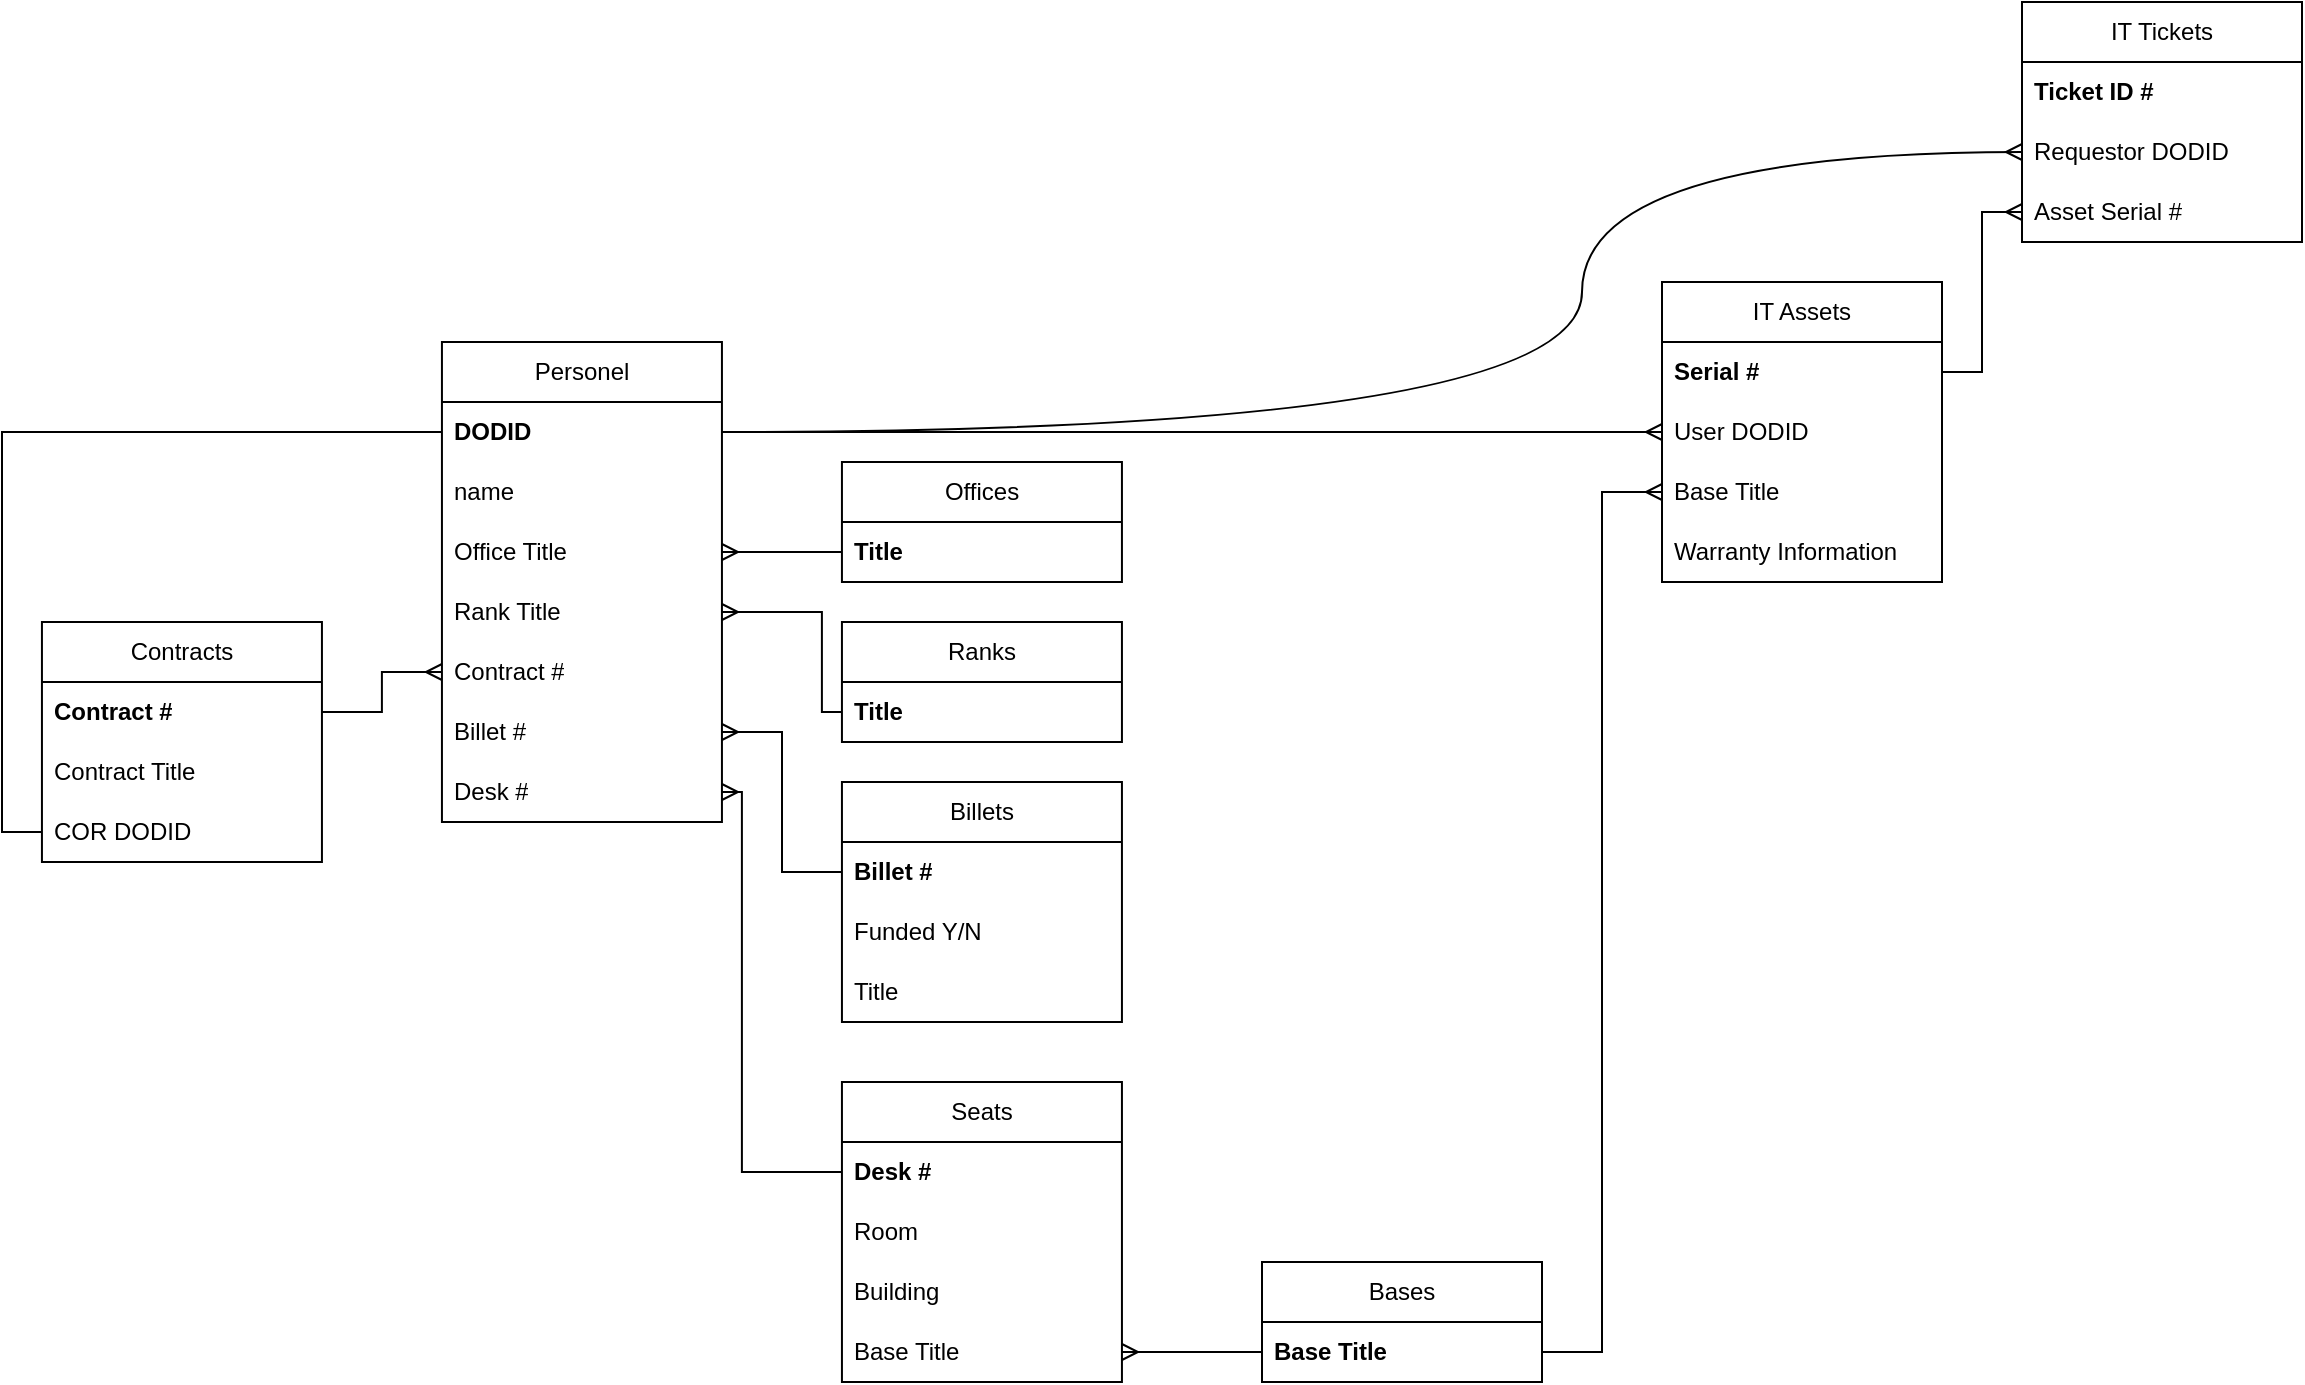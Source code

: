<mxfile version="24.7.7">
  <diagram id="C5RBs43oDa-KdzZeNtuy" name="Page-1">
    <mxGraphModel dx="1906" dy="705" grid="1" gridSize="10" guides="1" tooltips="1" connect="1" arrows="1" fold="1" page="1" pageScale="1" pageWidth="827" pageHeight="1169" math="0" shadow="0">
      <root>
        <mxCell id="WIyWlLk6GJQsqaUBKTNV-0" />
        <mxCell id="WIyWlLk6GJQsqaUBKTNV-1" parent="WIyWlLk6GJQsqaUBKTNV-0" />
        <mxCell id="vUlH6Vl6wth67uqRiwSG-0" value="Personel" style="swimlane;fontStyle=0;childLayout=stackLayout;horizontal=1;startSize=30;horizontalStack=0;resizeParent=1;resizeParentMax=0;resizeLast=0;collapsible=1;marginBottom=0;whiteSpace=wrap;html=1;" parent="WIyWlLk6GJQsqaUBKTNV-1" vertex="1">
          <mxGeometry x="349.97" y="300" width="140" height="240" as="geometry" />
        </mxCell>
        <mxCell id="vUlH6Vl6wth67uqRiwSG-1" value="DODID" style="text;strokeColor=none;fillColor=none;align=left;verticalAlign=middle;spacingLeft=4;spacingRight=4;overflow=hidden;points=[[0,0.5],[1,0.5]];portConstraint=eastwest;rotatable=0;whiteSpace=wrap;html=1;fontStyle=1" parent="vUlH6Vl6wth67uqRiwSG-0" vertex="1">
          <mxGeometry y="30" width="140" height="30" as="geometry" />
        </mxCell>
        <mxCell id="vUlH6Vl6wth67uqRiwSG-2" value="name" style="text;strokeColor=none;fillColor=none;align=left;verticalAlign=middle;spacingLeft=4;spacingRight=4;overflow=hidden;points=[[0,0.5],[1,0.5]];portConstraint=eastwest;rotatable=0;whiteSpace=wrap;html=1;" parent="vUlH6Vl6wth67uqRiwSG-0" vertex="1">
          <mxGeometry y="60" width="140" height="30" as="geometry" />
        </mxCell>
        <mxCell id="vUlH6Vl6wth67uqRiwSG-4" value="Office Title" style="text;strokeColor=none;fillColor=none;align=left;verticalAlign=middle;spacingLeft=4;spacingRight=4;overflow=hidden;points=[[0,0.5],[1,0.5]];portConstraint=eastwest;rotatable=0;whiteSpace=wrap;html=1;" parent="vUlH6Vl6wth67uqRiwSG-0" vertex="1">
          <mxGeometry y="90" width="140" height="30" as="geometry" />
        </mxCell>
        <mxCell id="vUlH6Vl6wth67uqRiwSG-6" value="Rank Title" style="text;strokeColor=none;fillColor=none;align=left;verticalAlign=middle;spacingLeft=4;spacingRight=4;overflow=hidden;points=[[0,0.5],[1,0.5]];portConstraint=eastwest;rotatable=0;whiteSpace=wrap;html=1;" parent="vUlH6Vl6wth67uqRiwSG-0" vertex="1">
          <mxGeometry y="120" width="140" height="30" as="geometry" />
        </mxCell>
        <mxCell id="RHlTA52gD5KvDwEc1gdc-13" value="Contract #" style="text;strokeColor=none;fillColor=none;align=left;verticalAlign=middle;spacingLeft=4;spacingRight=4;overflow=hidden;points=[[0,0.5],[1,0.5]];portConstraint=eastwest;rotatable=0;whiteSpace=wrap;html=1;" vertex="1" parent="vUlH6Vl6wth67uqRiwSG-0">
          <mxGeometry y="150" width="140" height="30" as="geometry" />
        </mxCell>
        <mxCell id="RHlTA52gD5KvDwEc1gdc-14" value="Billet #" style="text;strokeColor=none;fillColor=none;align=left;verticalAlign=middle;spacingLeft=4;spacingRight=4;overflow=hidden;points=[[0,0.5],[1,0.5]];portConstraint=eastwest;rotatable=0;whiteSpace=wrap;html=1;" vertex="1" parent="vUlH6Vl6wth67uqRiwSG-0">
          <mxGeometry y="180" width="140" height="30" as="geometry" />
        </mxCell>
        <mxCell id="RHlTA52gD5KvDwEc1gdc-16" value="Desk #" style="text;strokeColor=none;fillColor=none;align=left;verticalAlign=middle;spacingLeft=4;spacingRight=4;overflow=hidden;points=[[0,0.5],[1,0.5]];portConstraint=eastwest;rotatable=0;whiteSpace=wrap;html=1;" vertex="1" parent="vUlH6Vl6wth67uqRiwSG-0">
          <mxGeometry y="210" width="140" height="30" as="geometry" />
        </mxCell>
        <mxCell id="vUlH6Vl6wth67uqRiwSG-7" value="Seats" style="swimlane;fontStyle=0;childLayout=stackLayout;horizontal=1;startSize=30;horizontalStack=0;resizeParent=1;resizeParentMax=0;resizeLast=0;collapsible=1;marginBottom=0;whiteSpace=wrap;html=1;" parent="WIyWlLk6GJQsqaUBKTNV-1" vertex="1">
          <mxGeometry x="549.97" y="670" width="140" height="150" as="geometry">
            <mxRectangle x="400" y="300" width="80" height="30" as="alternateBounds" />
          </mxGeometry>
        </mxCell>
        <mxCell id="vUlH6Vl6wth67uqRiwSG-8" value="Desk #" style="text;strokeColor=none;fillColor=none;align=left;verticalAlign=middle;spacingLeft=4;spacingRight=4;overflow=hidden;points=[[0,0.5],[1,0.5]];portConstraint=eastwest;rotatable=0;whiteSpace=wrap;html=1;fontStyle=1" parent="vUlH6Vl6wth67uqRiwSG-7" vertex="1">
          <mxGeometry y="30" width="140" height="30" as="geometry" />
        </mxCell>
        <mxCell id="vUlH6Vl6wth67uqRiwSG-10" value="Room" style="text;strokeColor=none;fillColor=none;align=left;verticalAlign=middle;spacingLeft=4;spacingRight=4;overflow=hidden;points=[[0,0.5],[1,0.5]];portConstraint=eastwest;rotatable=0;whiteSpace=wrap;html=1;" parent="vUlH6Vl6wth67uqRiwSG-7" vertex="1">
          <mxGeometry y="60" width="140" height="30" as="geometry" />
        </mxCell>
        <mxCell id="vUlH6Vl6wth67uqRiwSG-11" value="Building" style="text;strokeColor=none;fillColor=none;align=left;verticalAlign=middle;spacingLeft=4;spacingRight=4;overflow=hidden;points=[[0,0.5],[1,0.5]];portConstraint=eastwest;rotatable=0;whiteSpace=wrap;html=1;" parent="vUlH6Vl6wth67uqRiwSG-7" vertex="1">
          <mxGeometry y="90" width="140" height="30" as="geometry" />
        </mxCell>
        <mxCell id="vUlH6Vl6wth67uqRiwSG-14" value="Base Title" style="text;strokeColor=none;fillColor=none;align=left;verticalAlign=middle;spacingLeft=4;spacingRight=4;overflow=hidden;points=[[0,0.5],[1,0.5]];portConstraint=eastwest;rotatable=0;whiteSpace=wrap;html=1;" parent="vUlH6Vl6wth67uqRiwSG-7" vertex="1">
          <mxGeometry y="120" width="140" height="30" as="geometry" />
        </mxCell>
        <mxCell id="vUlH6Vl6wth67uqRiwSG-16" value="IT Assets" style="swimlane;fontStyle=0;childLayout=stackLayout;horizontal=1;startSize=30;horizontalStack=0;resizeParent=1;resizeParentMax=0;resizeLast=0;collapsible=1;marginBottom=0;whiteSpace=wrap;html=1;" parent="WIyWlLk6GJQsqaUBKTNV-1" vertex="1">
          <mxGeometry x="960" y="270" width="140" height="150" as="geometry" />
        </mxCell>
        <mxCell id="vUlH6Vl6wth67uqRiwSG-17" value="Serial #" style="text;align=left;verticalAlign=middle;spacingLeft=4;spacingRight=4;overflow=hidden;points=[[0,0.5],[1,0.5]];portConstraint=eastwest;rotatable=0;whiteSpace=wrap;html=1;shadow=0;fontStyle=1" parent="vUlH6Vl6wth67uqRiwSG-16" vertex="1">
          <mxGeometry y="30" width="140" height="30" as="geometry" />
        </mxCell>
        <mxCell id="vUlH6Vl6wth67uqRiwSG-18" value="User DODID" style="text;strokeColor=none;fillColor=none;align=left;verticalAlign=middle;spacingLeft=4;spacingRight=4;overflow=hidden;points=[[0,0.5],[1,0.5]];portConstraint=eastwest;rotatable=0;whiteSpace=wrap;html=1;" parent="vUlH6Vl6wth67uqRiwSG-16" vertex="1">
          <mxGeometry y="60" width="140" height="30" as="geometry" />
        </mxCell>
        <mxCell id="vUlH6Vl6wth67uqRiwSG-19" value="Base Title" style="text;strokeColor=none;fillColor=none;align=left;verticalAlign=middle;spacingLeft=4;spacingRight=4;overflow=hidden;points=[[0,0.5],[1,0.5]];portConstraint=eastwest;rotatable=0;whiteSpace=wrap;html=1;" parent="vUlH6Vl6wth67uqRiwSG-16" vertex="1">
          <mxGeometry y="90" width="140" height="30" as="geometry" />
        </mxCell>
        <mxCell id="RHlTA52gD5KvDwEc1gdc-46" value="Warranty Information" style="text;strokeColor=none;fillColor=none;align=left;verticalAlign=middle;spacingLeft=4;spacingRight=4;overflow=hidden;points=[[0,0.5],[1,0.5]];portConstraint=eastwest;rotatable=0;whiteSpace=wrap;html=1;" vertex="1" parent="vUlH6Vl6wth67uqRiwSG-16">
          <mxGeometry y="120" width="140" height="30" as="geometry" />
        </mxCell>
        <mxCell id="RHlTA52gD5KvDwEc1gdc-0" value="Billets" style="swimlane;fontStyle=0;childLayout=stackLayout;horizontal=1;startSize=30;horizontalStack=0;resizeParent=1;resizeParentMax=0;resizeLast=0;collapsible=1;marginBottom=0;whiteSpace=wrap;html=1;" vertex="1" parent="WIyWlLk6GJQsqaUBKTNV-1">
          <mxGeometry x="549.97" y="520" width="140" height="120" as="geometry" />
        </mxCell>
        <mxCell id="RHlTA52gD5KvDwEc1gdc-1" value="Billet #" style="text;strokeColor=none;fillColor=none;align=left;verticalAlign=middle;spacingLeft=4;spacingRight=4;overflow=hidden;points=[[0,0.5],[1,0.5]];portConstraint=eastwest;rotatable=0;whiteSpace=wrap;html=1;fontStyle=1" vertex="1" parent="RHlTA52gD5KvDwEc1gdc-0">
          <mxGeometry y="30" width="140" height="30" as="geometry" />
        </mxCell>
        <mxCell id="RHlTA52gD5KvDwEc1gdc-2" value="Funded Y/N" style="text;strokeColor=none;fillColor=none;align=left;verticalAlign=middle;spacingLeft=4;spacingRight=4;overflow=hidden;points=[[0,0.5],[1,0.5]];portConstraint=eastwest;rotatable=0;whiteSpace=wrap;html=1;" vertex="1" parent="RHlTA52gD5KvDwEc1gdc-0">
          <mxGeometry y="60" width="140" height="30" as="geometry" />
        </mxCell>
        <mxCell id="RHlTA52gD5KvDwEc1gdc-3" value="Title" style="text;strokeColor=none;fillColor=none;align=left;verticalAlign=middle;spacingLeft=4;spacingRight=4;overflow=hidden;points=[[0,0.5],[1,0.5]];portConstraint=eastwest;rotatable=0;whiteSpace=wrap;html=1;" vertex="1" parent="RHlTA52gD5KvDwEc1gdc-0">
          <mxGeometry y="90" width="140" height="30" as="geometry" />
        </mxCell>
        <mxCell id="RHlTA52gD5KvDwEc1gdc-7" value="Contracts" style="swimlane;fontStyle=0;childLayout=stackLayout;horizontal=1;startSize=30;horizontalStack=0;resizeParent=1;resizeParentMax=0;resizeLast=0;collapsible=1;marginBottom=0;whiteSpace=wrap;html=1;" vertex="1" parent="WIyWlLk6GJQsqaUBKTNV-1">
          <mxGeometry x="149.97" y="440" width="140" height="120" as="geometry" />
        </mxCell>
        <mxCell id="RHlTA52gD5KvDwEc1gdc-8" value="Contract #" style="text;strokeColor=none;fillColor=none;align=left;verticalAlign=middle;spacingLeft=4;spacingRight=4;overflow=hidden;points=[[0,0.5],[1,0.5]];portConstraint=eastwest;rotatable=0;whiteSpace=wrap;html=1;fontStyle=1" vertex="1" parent="RHlTA52gD5KvDwEc1gdc-7">
          <mxGeometry y="30" width="140" height="30" as="geometry" />
        </mxCell>
        <mxCell id="RHlTA52gD5KvDwEc1gdc-9" value="Contract Title" style="text;strokeColor=none;fillColor=none;align=left;verticalAlign=middle;spacingLeft=4;spacingRight=4;overflow=hidden;points=[[0,0.5],[1,0.5]];portConstraint=eastwest;rotatable=0;whiteSpace=wrap;html=1;" vertex="1" parent="RHlTA52gD5KvDwEc1gdc-7">
          <mxGeometry y="60" width="140" height="30" as="geometry" />
        </mxCell>
        <mxCell id="RHlTA52gD5KvDwEc1gdc-23" value="COR DODID" style="text;strokeColor=none;fillColor=none;align=left;verticalAlign=middle;spacingLeft=4;spacingRight=4;overflow=hidden;points=[[0,0.5],[1,0.5]];portConstraint=eastwest;rotatable=0;whiteSpace=wrap;html=1;" vertex="1" parent="RHlTA52gD5KvDwEc1gdc-7">
          <mxGeometry y="90" width="140" height="30" as="geometry" />
        </mxCell>
        <mxCell id="RHlTA52gD5KvDwEc1gdc-15" value="" style="endArrow=none;html=1;rounded=0;entryX=1;entryY=0.5;entryDx=0;entryDy=0;edgeStyle=orthogonalEdgeStyle;startArrow=ERmany;startFill=0;endFill=0;exitX=0;exitY=0.5;exitDx=0;exitDy=0;" edge="1" parent="WIyWlLk6GJQsqaUBKTNV-1" source="RHlTA52gD5KvDwEc1gdc-13" target="RHlTA52gD5KvDwEc1gdc-8">
          <mxGeometry width="50" height="50" relative="1" as="geometry">
            <mxPoint x="269.97" y="505" as="sourcePoint" />
            <mxPoint x="349.97" y="765" as="targetPoint" />
            <Array as="points">
              <mxPoint x="319.97" y="465" />
              <mxPoint x="319.97" y="485" />
            </Array>
          </mxGeometry>
        </mxCell>
        <mxCell id="RHlTA52gD5KvDwEc1gdc-24" style="edgeStyle=orthogonalEdgeStyle;rounded=0;orthogonalLoop=1;jettySize=auto;html=1;entryX=0;entryY=0.5;entryDx=0;entryDy=0;endArrow=none;endFill=0;exitX=0;exitY=0.5;exitDx=0;exitDy=0;" edge="1" parent="WIyWlLk6GJQsqaUBKTNV-1" source="RHlTA52gD5KvDwEc1gdc-23" target="vUlH6Vl6wth67uqRiwSG-1">
          <mxGeometry relative="1" as="geometry" />
        </mxCell>
        <mxCell id="RHlTA52gD5KvDwEc1gdc-25" value="Offices" style="swimlane;fontStyle=0;childLayout=stackLayout;horizontal=1;startSize=30;horizontalStack=0;resizeParent=1;resizeParentMax=0;resizeLast=0;collapsible=1;marginBottom=0;whiteSpace=wrap;html=1;" vertex="1" parent="WIyWlLk6GJQsqaUBKTNV-1">
          <mxGeometry x="549.97" y="360" width="140" height="60" as="geometry" />
        </mxCell>
        <mxCell id="RHlTA52gD5KvDwEc1gdc-26" value="Title" style="text;strokeColor=none;fillColor=none;align=left;verticalAlign=middle;spacingLeft=4;spacingRight=4;overflow=hidden;points=[[0,0.5],[1,0.5]];portConstraint=eastwest;rotatable=0;whiteSpace=wrap;html=1;fontStyle=1" vertex="1" parent="RHlTA52gD5KvDwEc1gdc-25">
          <mxGeometry y="30" width="140" height="30" as="geometry" />
        </mxCell>
        <mxCell id="RHlTA52gD5KvDwEc1gdc-29" style="edgeStyle=orthogonalEdgeStyle;rounded=0;orthogonalLoop=1;jettySize=auto;html=1;entryX=0;entryY=0.5;entryDx=0;entryDy=0;endArrow=none;endFill=0;exitX=1;exitY=0.5;exitDx=0;exitDy=0;startArrow=ERmany;startFill=0;" edge="1" parent="WIyWlLk6GJQsqaUBKTNV-1" source="vUlH6Vl6wth67uqRiwSG-4" target="RHlTA52gD5KvDwEc1gdc-26">
          <mxGeometry relative="1" as="geometry" />
        </mxCell>
        <mxCell id="RHlTA52gD5KvDwEc1gdc-31" value="Ranks" style="swimlane;fontStyle=0;childLayout=stackLayout;horizontal=1;startSize=30;horizontalStack=0;resizeParent=1;resizeParentMax=0;resizeLast=0;collapsible=1;marginBottom=0;whiteSpace=wrap;html=1;" vertex="1" parent="WIyWlLk6GJQsqaUBKTNV-1">
          <mxGeometry x="549.97" y="440" width="140" height="60" as="geometry" />
        </mxCell>
        <mxCell id="RHlTA52gD5KvDwEc1gdc-32" value="Title" style="text;strokeColor=none;fillColor=none;align=left;verticalAlign=middle;spacingLeft=4;spacingRight=4;overflow=hidden;points=[[0,0.5],[1,0.5]];portConstraint=eastwest;rotatable=0;whiteSpace=wrap;html=1;fontStyle=1" vertex="1" parent="RHlTA52gD5KvDwEc1gdc-31">
          <mxGeometry y="30" width="140" height="30" as="geometry" />
        </mxCell>
        <mxCell id="RHlTA52gD5KvDwEc1gdc-33" style="edgeStyle=orthogonalEdgeStyle;rounded=0;orthogonalLoop=1;jettySize=auto;html=1;exitX=1;exitY=0.5;exitDx=0;exitDy=0;entryX=0;entryY=0.5;entryDx=0;entryDy=0;endArrow=none;endFill=0;startArrow=ERmany;startFill=0;" edge="1" parent="WIyWlLk6GJQsqaUBKTNV-1" source="vUlH6Vl6wth67uqRiwSG-6" target="RHlTA52gD5KvDwEc1gdc-32">
          <mxGeometry relative="1" as="geometry">
            <Array as="points">
              <mxPoint x="539.97" y="435" />
              <mxPoint x="539.97" y="485" />
            </Array>
          </mxGeometry>
        </mxCell>
        <mxCell id="RHlTA52gD5KvDwEc1gdc-37" style="edgeStyle=orthogonalEdgeStyle;rounded=0;orthogonalLoop=1;jettySize=auto;html=1;startArrow=ERmany;startFill=0;endArrow=none;endFill=0;" edge="1" parent="WIyWlLk6GJQsqaUBKTNV-1" source="RHlTA52gD5KvDwEc1gdc-14" target="RHlTA52gD5KvDwEc1gdc-1">
          <mxGeometry relative="1" as="geometry" />
        </mxCell>
        <mxCell id="RHlTA52gD5KvDwEc1gdc-38" style="edgeStyle=orthogonalEdgeStyle;rounded=0;orthogonalLoop=1;jettySize=auto;html=1;entryX=0;entryY=0.5;entryDx=0;entryDy=0;startArrow=ERmany;startFill=0;endArrow=none;endFill=0;" edge="1" parent="WIyWlLk6GJQsqaUBKTNV-1" source="RHlTA52gD5KvDwEc1gdc-16" target="vUlH6Vl6wth67uqRiwSG-8">
          <mxGeometry relative="1" as="geometry">
            <Array as="points">
              <mxPoint x="499.97" y="525" />
              <mxPoint x="499.97" y="715" />
            </Array>
          </mxGeometry>
        </mxCell>
        <mxCell id="RHlTA52gD5KvDwEc1gdc-39" style="edgeStyle=orthogonalEdgeStyle;rounded=0;orthogonalLoop=1;jettySize=auto;html=1;endArrow=ERmany;endFill=0;" edge="1" parent="WIyWlLk6GJQsqaUBKTNV-1" source="vUlH6Vl6wth67uqRiwSG-1" target="vUlH6Vl6wth67uqRiwSG-18">
          <mxGeometry relative="1" as="geometry" />
        </mxCell>
        <mxCell id="RHlTA52gD5KvDwEc1gdc-40" value="Bases" style="swimlane;fontStyle=0;childLayout=stackLayout;horizontal=1;startSize=30;horizontalStack=0;resizeParent=1;resizeParentMax=0;resizeLast=0;collapsible=1;marginBottom=0;whiteSpace=wrap;html=1;" vertex="1" parent="WIyWlLk6GJQsqaUBKTNV-1">
          <mxGeometry x="760" y="760" width="140" height="60" as="geometry" />
        </mxCell>
        <mxCell id="RHlTA52gD5KvDwEc1gdc-41" value="Base Title" style="text;strokeColor=none;fillColor=none;align=left;verticalAlign=middle;spacingLeft=4;spacingRight=4;overflow=hidden;points=[[0,0.5],[1,0.5]];portConstraint=eastwest;rotatable=0;whiteSpace=wrap;html=1;fontStyle=1" vertex="1" parent="RHlTA52gD5KvDwEc1gdc-40">
          <mxGeometry y="30" width="140" height="30" as="geometry" />
        </mxCell>
        <mxCell id="RHlTA52gD5KvDwEc1gdc-44" style="edgeStyle=orthogonalEdgeStyle;rounded=0;orthogonalLoop=1;jettySize=auto;html=1;entryX=0;entryY=0.5;entryDx=0;entryDy=0;startArrow=ERmany;startFill=0;endArrow=none;endFill=0;" edge="1" parent="WIyWlLk6GJQsqaUBKTNV-1" source="vUlH6Vl6wth67uqRiwSG-14" target="RHlTA52gD5KvDwEc1gdc-41">
          <mxGeometry relative="1" as="geometry" />
        </mxCell>
        <mxCell id="RHlTA52gD5KvDwEc1gdc-45" style="edgeStyle=orthogonalEdgeStyle;rounded=0;orthogonalLoop=1;jettySize=auto;html=1;entryX=1;entryY=0.5;entryDx=0;entryDy=0;startArrow=ERmany;startFill=0;endArrow=none;endFill=0;" edge="1" parent="WIyWlLk6GJQsqaUBKTNV-1" source="vUlH6Vl6wth67uqRiwSG-19" target="RHlTA52gD5KvDwEc1gdc-41">
          <mxGeometry relative="1" as="geometry" />
        </mxCell>
        <mxCell id="RHlTA52gD5KvDwEc1gdc-47" value="IT Tickets" style="swimlane;fontStyle=0;childLayout=stackLayout;horizontal=1;startSize=30;horizontalStack=0;resizeParent=1;resizeParentMax=0;resizeLast=0;collapsible=1;marginBottom=0;whiteSpace=wrap;html=1;" vertex="1" parent="WIyWlLk6GJQsqaUBKTNV-1">
          <mxGeometry x="1140" y="130" width="140" height="120" as="geometry" />
        </mxCell>
        <mxCell id="RHlTA52gD5KvDwEc1gdc-48" value="Ticket ID #" style="text;strokeColor=none;fillColor=none;align=left;verticalAlign=middle;spacingLeft=4;spacingRight=4;overflow=hidden;points=[[0,0.5],[1,0.5]];portConstraint=eastwest;rotatable=0;whiteSpace=wrap;html=1;fontStyle=1" vertex="1" parent="RHlTA52gD5KvDwEc1gdc-47">
          <mxGeometry y="30" width="140" height="30" as="geometry" />
        </mxCell>
        <mxCell id="RHlTA52gD5KvDwEc1gdc-49" value="Requestor DODID" style="text;strokeColor=none;fillColor=none;align=left;verticalAlign=middle;spacingLeft=4;spacingRight=4;overflow=hidden;points=[[0,0.5],[1,0.5]];portConstraint=eastwest;rotatable=0;whiteSpace=wrap;html=1;" vertex="1" parent="RHlTA52gD5KvDwEc1gdc-47">
          <mxGeometry y="60" width="140" height="30" as="geometry" />
        </mxCell>
        <mxCell id="RHlTA52gD5KvDwEc1gdc-50" value="Asset Serial #" style="text;strokeColor=none;fillColor=none;align=left;verticalAlign=middle;spacingLeft=4;spacingRight=4;overflow=hidden;points=[[0,0.5],[1,0.5]];portConstraint=eastwest;rotatable=0;whiteSpace=wrap;html=1;" vertex="1" parent="RHlTA52gD5KvDwEc1gdc-47">
          <mxGeometry y="90" width="140" height="30" as="geometry" />
        </mxCell>
        <mxCell id="RHlTA52gD5KvDwEc1gdc-51" style="edgeStyle=orthogonalEdgeStyle;rounded=0;orthogonalLoop=1;jettySize=auto;html=1;entryX=0;entryY=0.5;entryDx=0;entryDy=0;endArrow=ERmany;endFill=0;startArrow=none;startFill=0;" edge="1" parent="WIyWlLk6GJQsqaUBKTNV-1" source="vUlH6Vl6wth67uqRiwSG-17" target="RHlTA52gD5KvDwEc1gdc-50">
          <mxGeometry relative="1" as="geometry" />
        </mxCell>
        <mxCell id="RHlTA52gD5KvDwEc1gdc-52" style="edgeStyle=orthogonalEdgeStyle;rounded=0;orthogonalLoop=1;jettySize=auto;html=1;entryX=1;entryY=0.5;entryDx=0;entryDy=0;endArrow=none;endFill=0;startArrow=ERmany;startFill=0;curved=1;" edge="1" parent="WIyWlLk6GJQsqaUBKTNV-1" source="RHlTA52gD5KvDwEc1gdc-49" target="vUlH6Vl6wth67uqRiwSG-1">
          <mxGeometry relative="1" as="geometry">
            <Array as="points">
              <mxPoint x="920" y="205" />
              <mxPoint x="920" y="345" />
            </Array>
          </mxGeometry>
        </mxCell>
      </root>
    </mxGraphModel>
  </diagram>
</mxfile>
